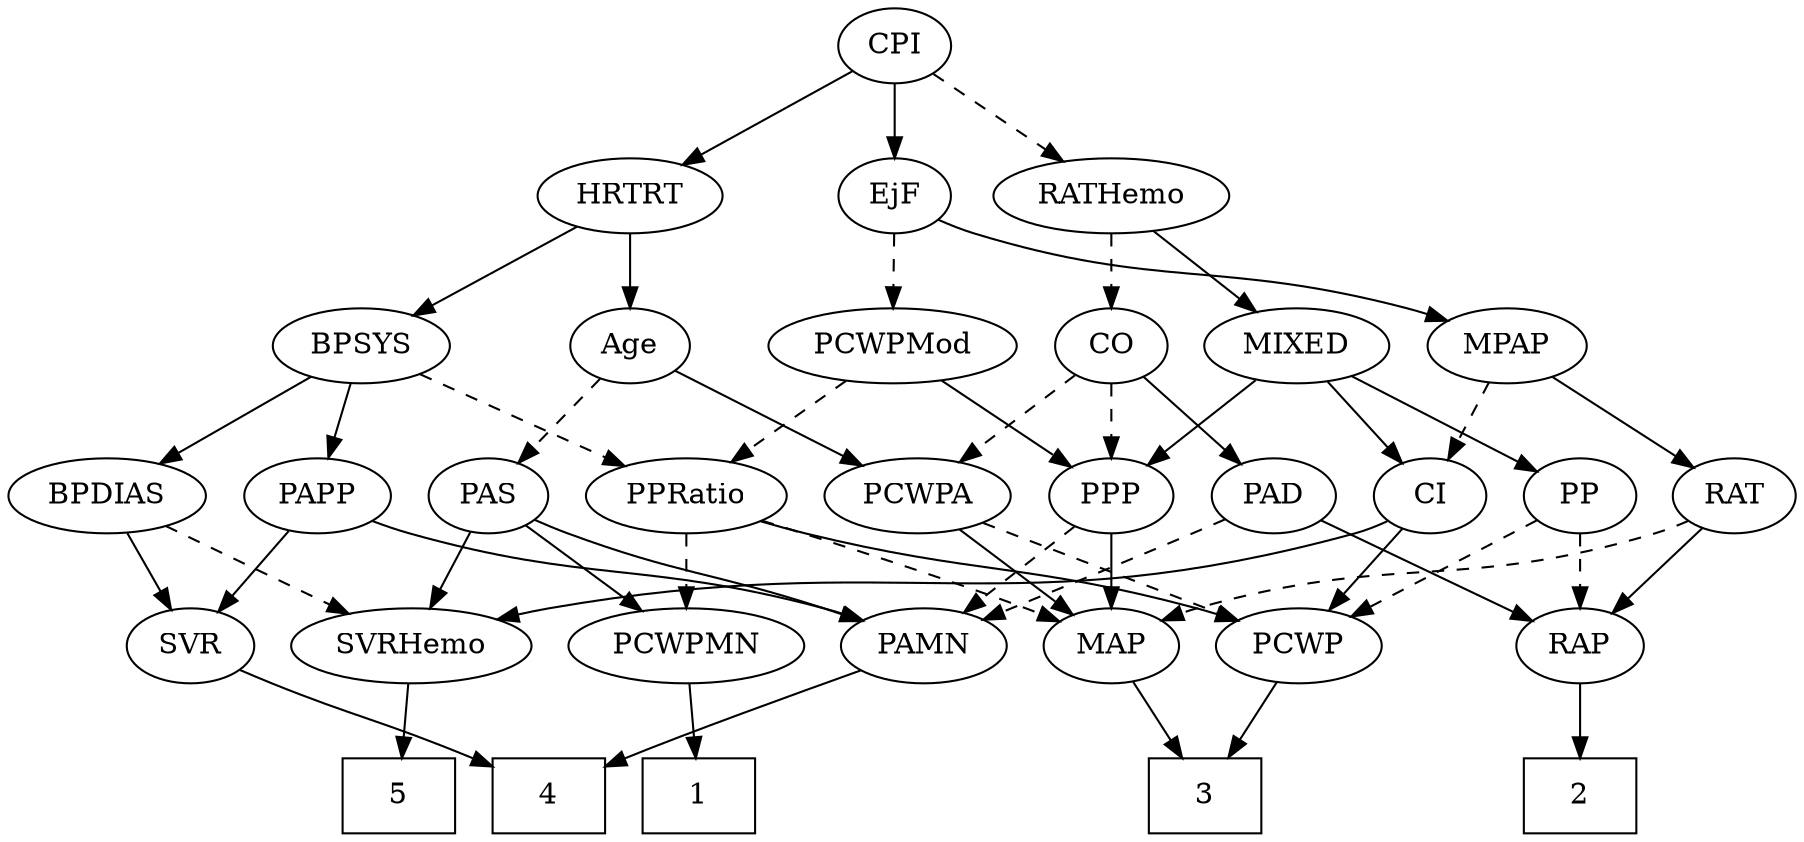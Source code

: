 strict digraph {
	graph [bb="0,0,801.54,396"];
	node [label="\N"];
	1	[height=0.5,
		pos="306.25,18",
		shape=box,
		width=0.75];
	2	[height=0.5,
		pos="702.25,18",
		shape=box,
		width=0.75];
	3	[height=0.5,
		pos="524.25,18",
		shape=box,
		width=0.75];
	4	[height=0.5,
		pos="234.25,18",
		shape=box,
		width=0.75];
	5	[height=0.5,
		pos="162.25,18",
		shape=box,
		width=0.75];
	Age	[height=0.5,
		pos="270.25,234",
		width=0.75];
	PAS	[height=0.5,
		pos="211.25,162",
		width=0.75];
	Age -> PAS	[pos="e,224.02,178.16 257.44,217.81 249.64,208.55 239.5,196.52 230.71,186.09",
		style=dashed];
	PCWPA	[height=0.5,
		pos="395.25,162",
		width=1.1555];
	Age -> PCWPA	[pos="e,370.92,176.62 290.33,221.75 309.62,210.95 339.11,194.44 361.92,181.66",
		style=solid];
	EjF	[height=0.5,
		pos="386.25,306",
		width=0.75];
	MPAP	[height=0.5,
		pos="660.25,234",
		width=0.97491];
	EjF -> MPAP	[pos="e,633.99,246.05 407.21,294.57 412.66,292.15 418.59,289.77 424.25,288 507.11,262.09 532.74,275.74 616.25,252 618.89,251.25 621.59,\
250.4 624.3,249.5",
		style=solid];
	PCWPMod	[height=0.5,
		pos="385.25,234",
		width=1.4443];
	EjF -> PCWPMod	[pos="e,385.49,252.1 386,287.7 385.89,279.98 385.76,270.71 385.63,262.11",
		style=dashed];
	RAP	[height=0.5,
		pos="702.25,90",
		width=0.77632];
	RAP -> 2	[pos="e,702.25,36.104 702.25,71.697 702.25,63.983 702.25,54.712 702.25,46.112",
		style=solid];
	MIXED	[height=0.5,
		pos="567.25,234",
		width=1.1193];
	PP	[height=0.5,
		pos="702.25,162",
		width=0.75];
	MIXED -> PP	[pos="e,681.39,173.81 592.64,219.83 615.29,208.09 648.49,190.87 672.41,178.47",
		style=solid];
	PPP	[height=0.5,
		pos="482.25,162",
		width=0.75];
	MIXED -> PPP	[pos="e,498.64,176.5 548.8,217.81 536.43,207.62 520,194.09 506.56,183.02",
		style=solid];
	CI	[height=0.5,
		pos="630.25,162",
		width=0.75];
	MIXED -> CI	[pos="e,616.87,177.86 581.54,217.12 589.99,207.73 600.82,195.7 610.12,185.36",
		style=solid];
	RAT	[height=0.5,
		pos="774.25,162",
		width=0.75827];
	MPAP -> RAT	[pos="e,754.89,174.88 681.96,219.67 700.22,208.45 726.45,192.35 746.28,180.17",
		style=solid];
	MPAP -> CI	[pos="e,637.44,179.79 652.98,216.05 649.52,207.97 645.3,198.12 641.44,189.11",
		style=dashed];
	BPSYS	[height=0.5,
		pos="152.25,234",
		width=1.0471];
	BPDIAS	[height=0.5,
		pos="42.246,162",
		width=1.1735];
	BPSYS -> BPDIAS	[pos="e,64.689,177.28 130.51,219.17 114.16,208.76 91.511,194.35 73.253,182.73",
		style=solid];
	PPRatio	[height=0.5,
		pos="296.25,162",
		width=1.1013];
	BPSYS -> PPRatio	[pos="e,270.12,175.7 177.66,220.65 200.81,209.39 235.23,192.66 261.04,180.12",
		style=dashed];
	PAPP	[height=0.5,
		pos="134.25,162",
		width=0.88464];
	BPSYS -> PAPP	[pos="e,138.69,180.28 147.89,216.05 145.88,208.26 143.46,198.82 141.21,190.08",
		style=solid];
	PAD	[height=0.5,
		pos="556.25,162",
		width=0.79437];
	PAD -> RAP	[pos="e,680.34,101.5 578.42,150.37 603.11,138.53 643.2,119.31 671.05,105.96",
		style=solid];
	PAMN	[height=0.5,
		pos="397.25,90",
		width=1.011];
	PAD -> PAMN	[pos="e,423.71,102.52 533.35,150.72 528.38,148.5 523.14,146.16 518.25,144 489.68,131.35 457.25,117.16 433.16,106.64",
		style=dashed];
	CO	[height=0.5,
		pos="482.25,234",
		width=0.75];
	CO -> PAD	[pos="e,541.04,177.38 497.22,218.83 507.68,208.94 521.84,195.55 533.67,184.36",
		style=solid];
	CO -> PCWPA	[pos="e,414.08,178.16 465.47,219.5 453.17,209.61 436.22,195.96 422.05,184.56",
		style=dashed];
	CO -> PPP	[pos="e,482.25,180.1 482.25,215.7 482.25,207.98 482.25,198.71 482.25,190.11",
		style=dashed];
	PAS -> PAMN	[pos="e,369.21,101.74 232.39,150.54 237.23,148.28 242.38,145.98 247.25,144 292.95,125.44 305.83,124.72 352.25,108 354.65,107.13 357.13,\
106.23 359.62,105.31",
		style=solid];
	PCWPMN	[height=0.5,
		pos="293.25,90",
		width=1.3902];
	PAS -> PCWPMN	[pos="e,274.79,106.76 227.45,147.17 238.73,137.54 254.04,124.47 267.04,113.37",
		style=solid];
	SVRHemo	[height=0.5,
		pos="175.25,90",
		width=1.3902];
	PAS -> SVRHemo	[pos="e,184.05,108.12 202.9,144.76 198.7,136.61 193.52,126.53 188.78,117.31",
		style=solid];
	PAMN -> 4	[pos="e,261.31,31.944 369.84,77.986 345.93,68.286 310.12,53.536 270.83,36.169",
		style=solid];
	RATHemo	[height=0.5,
		pos="482.25,306",
		width=1.3721];
	RATHemo -> MIXED	[pos="e,548.91,250.1 501.53,289.12 513.19,279.52 528.2,267.16 540.93,256.67",
		style=solid];
	RATHemo -> CO	[pos="e,482.25,252.1 482.25,287.7 482.25,279.98 482.25,270.71 482.25,262.11",
		style=dashed];
	CPI	[height=0.5,
		pos="386.25,378",
		width=0.75];
	CPI -> EjF	[pos="e,386.25,324.1 386.25,359.7 386.25,351.98 386.25,342.71 386.25,334.11",
		style=solid];
	CPI -> RATHemo	[pos="e,461.06,322.45 403.85,364.16 417.46,354.24 436.61,340.27 452.58,328.63",
		style=dashed];
	HRTRT	[height=0.5,
		pos="270.25,306",
		width=1.1013];
	CPI -> HRTRT	[pos="e,293.32,320.92 366.83,365.28 349.19,354.64 322.83,338.73 302.11,326.23",
		style=solid];
	RAT -> RAP	[pos="e,717.15,105.49 759.33,146.5 749.29,136.73 735.87,123.69 724.57,112.7",
		style=solid];
	MAP	[height=0.5,
		pos="482.25,90",
		width=0.84854];
	RAT -> MAP	[pos="e,505.6,102.02 753.7,150.11 748.74,147.82 743.39,145.61 738.25,144 645.36,114.94 615.69,135.22 522.25,108 519.84,107.3 517.38,106.49 \
514.93,105.62",
		style=dashed];
	SVR	[height=0.5,
		pos="79.246,90",
		width=0.77632];
	SVR -> 4	[pos="e,207.16,31.89 101.52,78.69 106.37,76.468 111.47,74.144 116.25,72 149.86,56.901 160.47,53.045 197.67,36.203",
		style=solid];
	PCWPMod -> PPP	[pos="e,464.67,175.69 406.77,217.46 421.47,206.86 441,192.76 456.52,181.57",
		style=solid];
	PCWPMod -> PPRatio	[pos="e,315.14,177.86 365.05,217.12 352.65,207.36 336.61,194.75 323.14,184.16",
		style=dashed];
	PCWPA -> MAP	[pos="e,464.88,104.97 414.12,145.81 426.62,135.75 443.16,122.44 456.82,111.46",
		style=solid];
	PCWP	[height=0.5,
		pos="566.25,90",
		width=0.97491];
	PCWPA -> PCWP	[pos="e,539.76,101.84 424.64,148.97 453.98,136.96 499.09,118.49 530.49,105.64",
		style=dashed];
	PCWPMN -> 1	[pos="e,303.07,36.104 296.46,71.697 297.89,63.983 299.61,54.712 301.21,46.112",
		style=solid];
	SVRHemo -> 5	[pos="e,165.42,36.104 172.03,71.697 170.6,63.983 168.88,54.712 167.28,46.112",
		style=solid];
	BPDIAS -> SVR	[pos="e,70.627,107.31 51.203,144.05 55.584,135.77 60.948,125.62 65.808,116.42",
		style=solid];
	BPDIAS -> SVRHemo	[pos="e,148.31,105.18 67.89,147.5 88.191,136.82 116.79,121.77 139.36,109.89",
		style=dashed];
	MAP -> 3	[pos="e,513.97,36.124 491.99,72.765 496.98,64.44 503.18,54.104 508.81,44.725",
		style=solid];
	PP -> RAP	[pos="e,702.25,108.1 702.25,143.7 702.25,135.98 702.25,126.71 702.25,118.11",
		style=dashed];
	PP -> PCWP	[pos="e,590.31,103.39 681.59,150.37 659.75,139.13 624.98,121.23 599.31,108.02",
		style=dashed];
	PPP -> PAMN	[pos="e,415.35,105.91 465.86,147.5 453.76,137.54 437.05,123.78 423.15,112.34",
		style=dashed];
	PPP -> MAP	[pos="e,482.25,108.1 482.25,143.7 482.25,135.98 482.25,126.71 482.25,118.11",
		style=solid];
	PPRatio -> PCWPMN	[pos="e,293.98,108.1 295.5,143.7 295.17,135.98 294.78,126.71 294.41,118.11",
		style=dashed];
	PPRatio -> MAP	[pos="e,458.22,101.46 326.43,150.26 362.52,137.38 420.73,116.47 442.25,108 444.44,107.14 446.69,106.23 448.96,105.31",
		style=dashed];
	PPRatio -> PCWP	[pos="e,539.97,101.98 325.74,149.82 331.81,147.73 338.2,145.67 344.25,144 422.04,122.47 444.77,130.63 522.25,108 524.88,107.23 527.58,\
106.37 530.28,105.46",
		style=solid];
	PCWP -> 3	[pos="e,534.71,36.447 556.29,72.411 551.42,64.285 545.43,54.307 539.96,45.184",
		style=solid];
	CI -> SVRHemo	[pos="e,211.5,102.56 609.77,149.86 604.81,147.58 599.44,145.44 594.25,144 439.29,101.04 392.15,138.38 234.25,108 230.07,107.2 225.75,106.23 \
221.45,105.17",
		style=solid];
	CI -> PCWP	[pos="e,580.69,106.8 616.67,146.15 608.25,136.94 597.25,124.91 587.67,114.43",
		style=solid];
	PAPP -> PAMN	[pos="e,369.88,102.14 158.25,150.15 163.76,147.91 169.65,145.71 175.25,144 252.01,120.52 275.12,130.26 352.25,108 354.86,107.24 357.55,\
106.41 360.23,105.52",
		style=solid];
	PAPP -> SVR	[pos="e,91.299,106.34 121.77,145.12 114.63,136.04 105.56,124.49 97.627,114.39",
		style=solid];
	HRTRT -> Age	[pos="e,270.25,252.1 270.25,287.7 270.25,279.98 270.25,270.71 270.25,262.11",
		style=solid];
	HRTRT -> BPSYS	[pos="e,175.22,248.63 247.21,291.34 229.18,280.64 203.91,265.65 183.96,253.81",
		style=solid];
}

